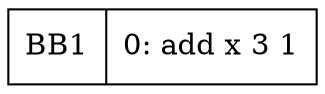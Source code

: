 digraph G {
bb1 [shape=record, label="<b>BB1 | {
	0: add x 3 1
}"];
}
digraph G {
bb1 [shape=record, label="<b>BB1 | {
	2: store 51 x
|	2: mul y 2 4
|	3: mul _t1 5 2
|	4: add x 3 _t1
}"];
}
